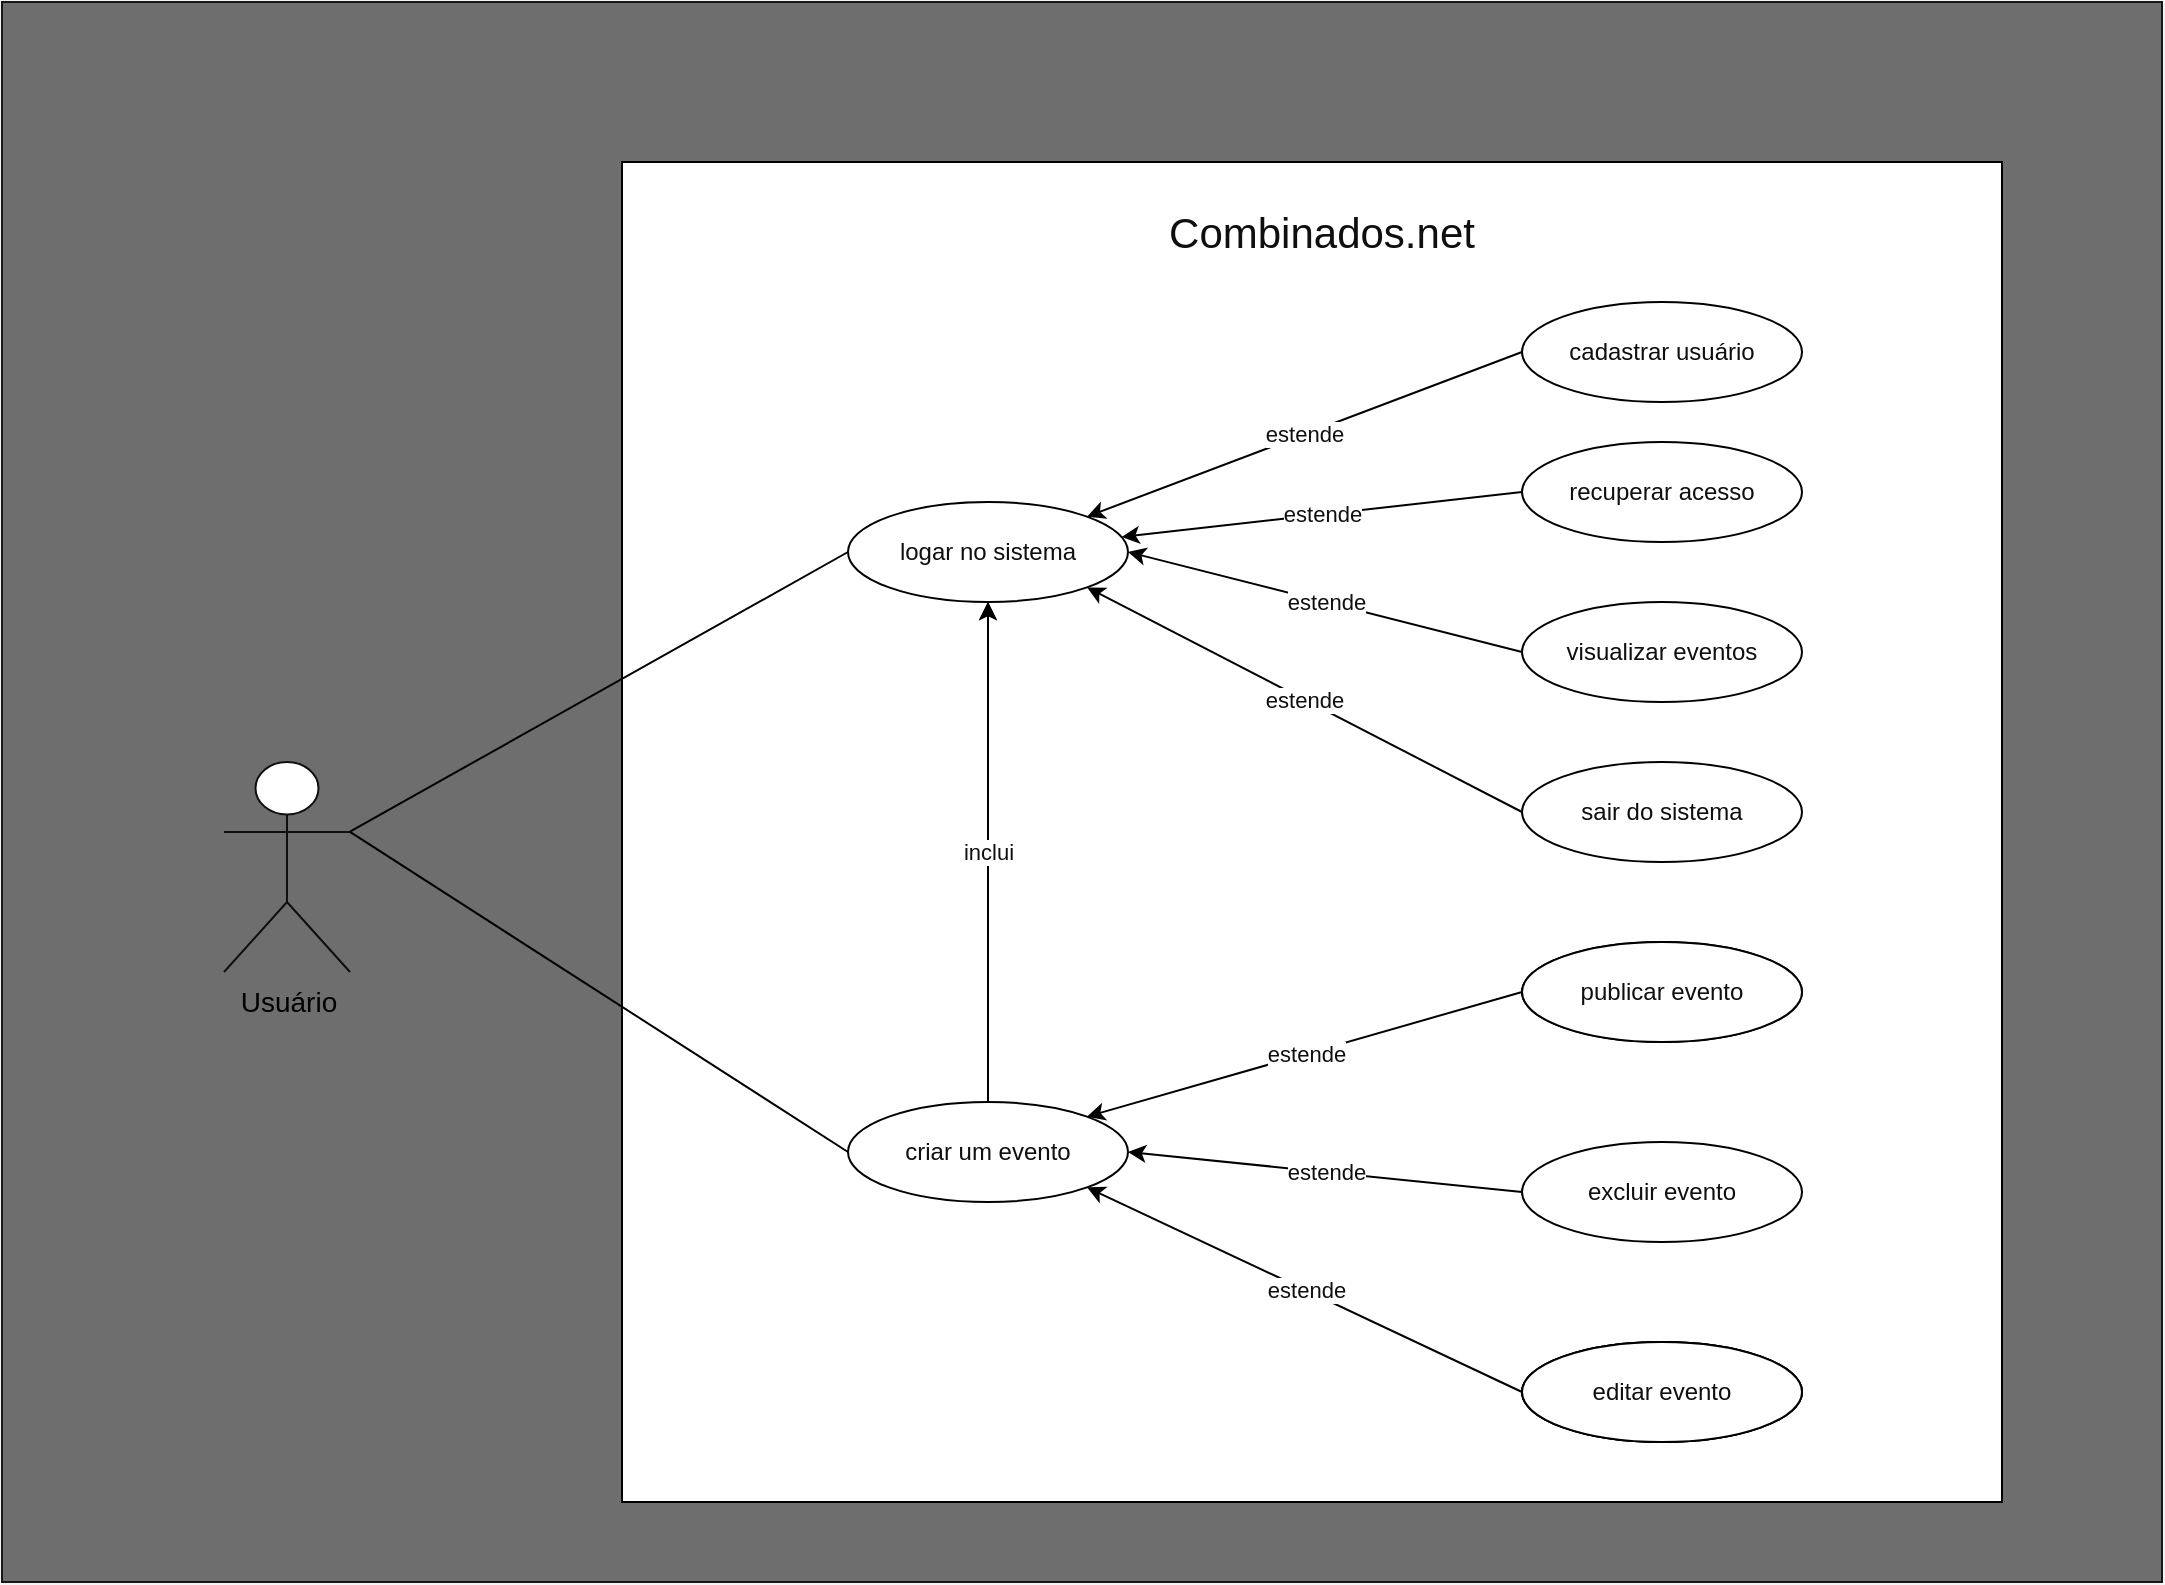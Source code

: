 <mxfile>
    <diagram id="mEzSfYppKcivNNCRlda4" name="Página-1">
        <mxGraphModel dx="846" dy="1679" grid="1" gridSize="10" guides="1" tooltips="1" connect="1" arrows="1" fold="1" page="1" pageScale="1" pageWidth="827" pageHeight="1169" background="#F5F5F5" math="0" shadow="0">
            <root>
                <mxCell id="0"/>
                <mxCell id="1" parent="0"/>
                <mxCell id="54" value="" style="rounded=0;whiteSpace=wrap;html=1;fontSize=14;strokeColor=#171717;fillColor=#6E6E6E;" parent="1" vertex="1">
                    <mxGeometry x="710" y="-260" width="1080" height="790" as="geometry"/>
                </mxCell>
                <mxCell id="81" value="" style="rounded=0;whiteSpace=wrap;html=1;fontColor=#0F0F0F;" parent="1" vertex="1">
                    <mxGeometry x="1020" y="-180" width="690" height="670" as="geometry"/>
                </mxCell>
                <mxCell id="82" value="Usuário" style="shape=umlActor;verticalLabelPosition=bottom;verticalAlign=top;html=1;outlineConnect=0;fillColor=#FFFFFF;strokeColor=#0F0F0F;fontSize=14;" parent="1" vertex="1">
                    <mxGeometry x="821" y="120" width="63" height="105" as="geometry"/>
                </mxCell>
                <mxCell id="83" value="logar no sistema" style="ellipse;whiteSpace=wrap;html=1;fontColor=#0F0F0F;" parent="1" vertex="1">
                    <mxGeometry x="1133" y="-10" width="140" height="50" as="geometry"/>
                </mxCell>
                <mxCell id="84" value="" style="endArrow=none;html=1;entryX=0;entryY=0.5;entryDx=0;entryDy=0;" parent="1" source="82" target="83" edge="1">
                    <mxGeometry width="50" height="50" relative="1" as="geometry">
                        <mxPoint x="1163" y="30" as="sourcePoint"/>
                        <mxPoint x="1213" y="-20" as="targetPoint"/>
                    </mxGeometry>
                </mxCell>
                <mxCell id="85" value="criar um evento" style="ellipse;whiteSpace=wrap;html=1;fontColor=#0F0F0F;" parent="1" vertex="1">
                    <mxGeometry x="1133" y="290" width="140" height="50" as="geometry"/>
                </mxCell>
                <mxCell id="86" value="publicar evento" style="ellipse;whiteSpace=wrap;html=1;fontColor=#0F0F0F;" parent="1" vertex="1">
                    <mxGeometry x="1470" y="210" width="140" height="50" as="geometry"/>
                </mxCell>
                <mxCell id="87" value="inclui" style="endArrow=classic;html=1;exitX=0.5;exitY=0;exitDx=0;exitDy=0;entryX=0.5;entryY=1;entryDx=0;entryDy=0;" parent="1" source="85" target="83" edge="1">
                    <mxGeometry relative="1" as="geometry">
                        <mxPoint x="1023" y="10" as="sourcePoint"/>
                        <mxPoint x="1183" y="10" as="targetPoint"/>
                    </mxGeometry>
                </mxCell>
                <mxCell id="88" value="" style="endArrow=classic;html=1;exitX=0;exitY=0.5;exitDx=0;exitDy=0;entryX=1;entryY=0;entryDx=0;entryDy=0;" parent="1" source="86" target="85" edge="1">
                    <mxGeometry relative="1" as="geometry">
                        <mxPoint x="1193" y="70" as="sourcePoint"/>
                        <mxPoint x="1293" y="70" as="targetPoint"/>
                    </mxGeometry>
                </mxCell>
                <mxCell id="89" value="estende" style="edgeLabel;resizable=0;html=1;align=center;verticalAlign=middle;fontColor=#0F0F0F;" parent="88" connectable="0" vertex="1">
                    <mxGeometry relative="1" as="geometry"/>
                </mxCell>
                <mxCell id="90" value="excluir evento" style="ellipse;whiteSpace=wrap;html=1;fontColor=#0F0F0F;" parent="1" vertex="1">
                    <mxGeometry x="1470" y="310" width="140" height="50" as="geometry"/>
                </mxCell>
                <mxCell id="91" value="" style="endArrow=classic;html=1;exitX=0;exitY=0.5;exitDx=0;exitDy=0;entryX=1;entryY=0.5;entryDx=0;entryDy=0;" parent="1" source="90" target="85" edge="1">
                    <mxGeometry relative="1" as="geometry">
                        <mxPoint x="1393" y="100" as="sourcePoint"/>
                        <mxPoint x="1279.78" y="63" as="targetPoint"/>
                    </mxGeometry>
                </mxCell>
                <mxCell id="92" value="estende" style="edgeLabel;resizable=0;html=1;align=center;verticalAlign=middle;fontColor=#0F0F0F;" parent="91" connectable="0" vertex="1">
                    <mxGeometry relative="1" as="geometry"/>
                </mxCell>
                <mxCell id="93" value="editar evento" style="ellipse;whiteSpace=wrap;html=1;fontColor=#0F0F0F;" parent="1" vertex="1">
                    <mxGeometry x="1470" y="410" width="140" height="50" as="geometry"/>
                </mxCell>
                <mxCell id="94" value="" style="endArrow=classic;html=1;exitX=0;exitY=0.5;exitDx=0;exitDy=0;entryX=1;entryY=1;entryDx=0;entryDy=0;" parent="1" source="93" target="85" edge="1">
                    <mxGeometry relative="1" as="geometry">
                        <mxPoint x="1324.003" y="164.642" as="sourcePoint"/>
                        <mxPoint x="1202.997" y="69.998" as="targetPoint"/>
                    </mxGeometry>
                </mxCell>
                <mxCell id="95" value="estende" style="edgeLabel;resizable=0;html=1;align=center;verticalAlign=middle;fontColor=#0F0F0F;" parent="94" connectable="0" vertex="1">
                    <mxGeometry relative="1" as="geometry"/>
                </mxCell>
                <mxCell id="96" value="visualizar eventos" style="ellipse;whiteSpace=wrap;html=1;fontColor=#0F0F0F;" parent="1" vertex="1">
                    <mxGeometry x="1470" y="40" width="140" height="50" as="geometry"/>
                </mxCell>
                <mxCell id="97" value="" style="endArrow=classic;html=1;exitX=0;exitY=0.5;exitDx=0;exitDy=0;entryX=1;entryY=0.5;entryDx=0;entryDy=0;" parent="1" source="96" target="83" edge="1">
                    <mxGeometry relative="1" as="geometry">
                        <mxPoint x="1393" y="100" as="sourcePoint"/>
                        <mxPoint x="1281.78" y="58" as="targetPoint"/>
                    </mxGeometry>
                </mxCell>
                <mxCell id="98" value="estende" style="edgeLabel;resizable=0;html=1;align=center;verticalAlign=middle;" parent="97" connectable="0" vertex="1">
                    <mxGeometry relative="1" as="geometry"/>
                </mxCell>
                <mxCell id="124" value="estende" style="edgeLabel;resizable=0;html=1;align=center;verticalAlign=middle;fontColor=#0F0F0F;" connectable="0" vertex="1" parent="97">
                    <mxGeometry relative="1" as="geometry"/>
                </mxCell>
                <mxCell id="101" value="recuperar acesso" style="ellipse;whiteSpace=wrap;html=1;fontColor=#0F0F0F;" parent="1" vertex="1">
                    <mxGeometry x="1470" y="-40" width="140" height="50" as="geometry"/>
                </mxCell>
                <mxCell id="102" value="cadastrar usuário" style="ellipse;whiteSpace=wrap;html=1;fontColor=#0F0F0F;" parent="1" vertex="1">
                    <mxGeometry x="1470" y="-110" width="140" height="50" as="geometry"/>
                </mxCell>
                <mxCell id="103" value="" style="endArrow=classic;html=1;exitX=0;exitY=0.5;exitDx=0;exitDy=0;" parent="1" source="101" target="83" edge="1">
                    <mxGeometry relative="1" as="geometry">
                        <mxPoint x="1423" y="75" as="sourcePoint"/>
                        <mxPoint x="1263" y="25" as="targetPoint"/>
                    </mxGeometry>
                </mxCell>
                <mxCell id="104" value="estende" style="edgeLabel;resizable=0;html=1;align=center;verticalAlign=middle;" parent="103" connectable="0" vertex="1">
                    <mxGeometry relative="1" as="geometry"/>
                </mxCell>
                <mxCell id="123" value="estende" style="edgeLabel;resizable=0;html=1;align=center;verticalAlign=middle;fontColor=#0F0F0F;" connectable="0" vertex="1" parent="103">
                    <mxGeometry relative="1" as="geometry"/>
                </mxCell>
                <mxCell id="107" value="Combinados.net" style="text;html=1;strokeColor=none;fillColor=none;align=center;verticalAlign=middle;whiteSpace=wrap;rounded=0;fontSize=21;fontColor=#0F0F0F;" parent="1" vertex="1">
                    <mxGeometry x="1340" y="-160" width="60" height="30" as="geometry"/>
                </mxCell>
                <mxCell id="108" value="" style="endArrow=classic;html=1;exitX=0;exitY=0.5;exitDx=0;exitDy=0;entryX=1;entryY=0;entryDx=0;entryDy=0;" parent="1" source="102" target="83" edge="1">
                    <mxGeometry relative="1" as="geometry">
                        <mxPoint x="1463" y="-5" as="sourcePoint"/>
                        <mxPoint x="1279.355" y="17.037" as="targetPoint"/>
                    </mxGeometry>
                </mxCell>
                <mxCell id="109" value="estende" style="edgeLabel;resizable=0;html=1;align=center;verticalAlign=middle;fontColor=#0F0F0F;" parent="108" connectable="0" vertex="1">
                    <mxGeometry relative="1" as="geometry"/>
                </mxCell>
                <mxCell id="110" value="sair do sistema" style="ellipse;whiteSpace=wrap;html=1;fontColor=#0F0F0F;" vertex="1" parent="1">
                    <mxGeometry x="1470" y="120" width="140" height="50" as="geometry"/>
                </mxCell>
                <mxCell id="111" value="" style="endArrow=classic;html=1;exitX=0;exitY=0.5;exitDx=0;exitDy=0;entryX=1;entryY=1;entryDx=0;entryDy=0;" edge="1" parent="1" source="110" target="83">
                    <mxGeometry relative="1" as="geometry">
                        <mxPoint x="1463" y="75" as="sourcePoint"/>
                        <mxPoint x="1283" y="25" as="targetPoint"/>
                    </mxGeometry>
                </mxCell>
                <mxCell id="112" value="estende" style="edgeLabel;resizable=0;html=1;align=center;verticalAlign=middle;" connectable="0" vertex="1" parent="111">
                    <mxGeometry relative="1" as="geometry"/>
                </mxCell>
                <mxCell id="125" value="estende" style="edgeLabel;resizable=0;html=1;align=center;verticalAlign=middle;fontColor=#0F0F0F;" connectable="0" vertex="1" parent="111">
                    <mxGeometry relative="1" as="geometry"/>
                </mxCell>
                <mxCell id="116" value="" style="endArrow=none;html=1;entryX=0;entryY=0.5;entryDx=0;entryDy=0;exitX=1;exitY=0.333;exitDx=0;exitDy=0;exitPerimeter=0;" edge="1" parent="1" source="82" target="85">
                    <mxGeometry width="50" height="50" relative="1" as="geometry">
                        <mxPoint x="793.0" y="192.431" as="sourcePoint"/>
                        <mxPoint x="1143" y="25" as="targetPoint"/>
                    </mxGeometry>
                </mxCell>
                <mxCell id="126" value="inclui" style="endArrow=classic;html=1;exitX=0.5;exitY=0;exitDx=0;exitDy=0;entryX=0.5;entryY=1;entryDx=0;entryDy=0;fontColor=#0F0F0F;" edge="1" parent="1">
                    <mxGeometry relative="1" as="geometry">
                        <mxPoint x="1203" y="290" as="sourcePoint"/>
                        <mxPoint x="1203" y="40" as="targetPoint"/>
                    </mxGeometry>
                </mxCell>
                <mxCell id="135" value="editar evento" style="ellipse;whiteSpace=wrap;html=1;fontColor=#0F0F0F;" vertex="1" parent="1">
                    <mxGeometry x="1470" y="410" width="140" height="50" as="geometry"/>
                </mxCell>
                <mxCell id="137" value="editar evento" style="ellipse;whiteSpace=wrap;html=1;fontColor=#0F0F0F;" vertex="1" parent="1">
                    <mxGeometry x="1470" y="410" width="140" height="50" as="geometry"/>
                </mxCell>
                <mxCell id="138" value="publicar evento" style="ellipse;whiteSpace=wrap;html=1;fontColor=#0F0F0F;" vertex="1" parent="1">
                    <mxGeometry x="1470" y="210" width="140" height="50" as="geometry"/>
                </mxCell>
            </root>
        </mxGraphModel>
    </diagram>
</mxfile>